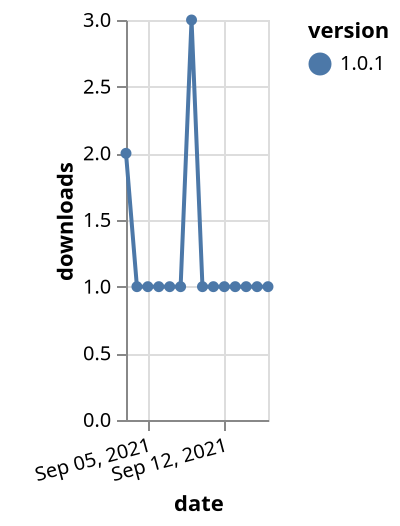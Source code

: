 {"$schema": "https://vega.github.io/schema/vega-lite/v5.json", "description": "A simple bar chart with embedded data.", "data": {"values": [{"date": "2021-09-03", "total": 506, "delta": 2, "version": "1.0.1"}, {"date": "2021-09-04", "total": 507, "delta": 1, "version": "1.0.1"}, {"date": "2021-09-05", "total": 508, "delta": 1, "version": "1.0.1"}, {"date": "2021-09-06", "total": 509, "delta": 1, "version": "1.0.1"}, {"date": "2021-09-07", "total": 510, "delta": 1, "version": "1.0.1"}, {"date": "2021-09-08", "total": 511, "delta": 1, "version": "1.0.1"}, {"date": "2021-09-09", "total": 514, "delta": 3, "version": "1.0.1"}, {"date": "2021-09-10", "total": 515, "delta": 1, "version": "1.0.1"}, {"date": "2021-09-11", "total": 516, "delta": 1, "version": "1.0.1"}, {"date": "2021-09-12", "total": 517, "delta": 1, "version": "1.0.1"}, {"date": "2021-09-13", "total": 518, "delta": 1, "version": "1.0.1"}, {"date": "2021-09-14", "total": 519, "delta": 1, "version": "1.0.1"}, {"date": "2021-09-15", "total": 520, "delta": 1, "version": "1.0.1"}, {"date": "2021-09-16", "total": 521, "delta": 1, "version": "1.0.1"}]}, "width": "container", "mark": {"type": "line", "point": {"filled": true}}, "encoding": {"x": {"field": "date", "type": "temporal", "timeUnit": "yearmonthdate", "title": "date", "axis": {"labelAngle": -15}}, "y": {"field": "delta", "type": "quantitative", "title": "downloads"}, "color": {"field": "version", "type": "nominal"}, "tooltip": {"field": "delta"}}}